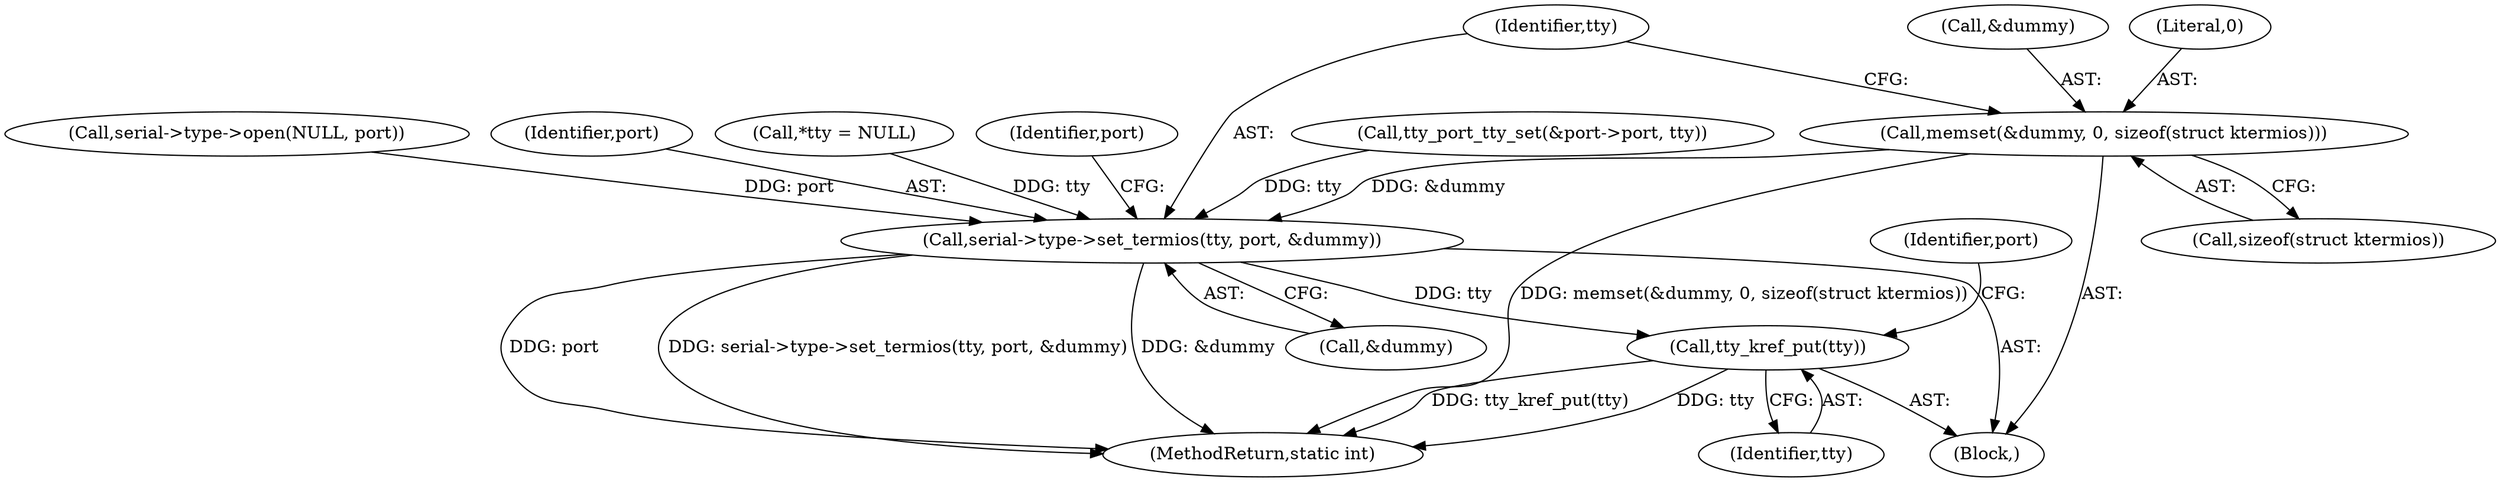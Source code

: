 digraph "0_linux_299d7572e46f98534033a9e65973f13ad1ce9047@API" {
"1000418" [label="(Call,memset(&dummy, 0, sizeof(struct ktermios)))"];
"1000424" [label="(Call,serial->type->set_termios(tty, port, &dummy))"];
"1000435" [label="(Call,tty_kref_put(tty))"];
"1000435" [label="(Call,tty_kref_put(tty))"];
"1000421" [label="(Literal,0)"];
"1000424" [label="(Call,serial->type->set_termios(tty, port, &dummy))"];
"1000376" [label="(Call,tty_port_tty_set(&port->port, tty))"];
"1000440" [label="(Identifier,port)"];
"1000422" [label="(Call,sizeof(struct ktermios))"];
"1000384" [label="(Call,serial->type->open(NULL, port))"];
"1000427" [label="(Call,&dummy)"];
"1000426" [label="(Identifier,port)"];
"1000432" [label="(Identifier,port)"];
"1000425" [label="(Identifier,tty)"];
"1000499" [label="(MethodReturn,static int)"];
"1000145" [label="(Call,*tty = NULL)"];
"1000418" [label="(Call,memset(&dummy, 0, sizeof(struct ktermios)))"];
"1000436" [label="(Identifier,tty)"];
"1000403" [label="(Block,)"];
"1000419" [label="(Call,&dummy)"];
"1000418" -> "1000403"  [label="AST: "];
"1000418" -> "1000422"  [label="CFG: "];
"1000419" -> "1000418"  [label="AST: "];
"1000421" -> "1000418"  [label="AST: "];
"1000422" -> "1000418"  [label="AST: "];
"1000425" -> "1000418"  [label="CFG: "];
"1000418" -> "1000499"  [label="DDG: memset(&dummy, 0, sizeof(struct ktermios))"];
"1000418" -> "1000424"  [label="DDG: &dummy"];
"1000424" -> "1000403"  [label="AST: "];
"1000424" -> "1000427"  [label="CFG: "];
"1000425" -> "1000424"  [label="AST: "];
"1000426" -> "1000424"  [label="AST: "];
"1000427" -> "1000424"  [label="AST: "];
"1000432" -> "1000424"  [label="CFG: "];
"1000424" -> "1000499"  [label="DDG: &dummy"];
"1000424" -> "1000499"  [label="DDG: port"];
"1000424" -> "1000499"  [label="DDG: serial->type->set_termios(tty, port, &dummy)"];
"1000145" -> "1000424"  [label="DDG: tty"];
"1000376" -> "1000424"  [label="DDG: tty"];
"1000384" -> "1000424"  [label="DDG: port"];
"1000424" -> "1000435"  [label="DDG: tty"];
"1000435" -> "1000403"  [label="AST: "];
"1000435" -> "1000436"  [label="CFG: "];
"1000436" -> "1000435"  [label="AST: "];
"1000440" -> "1000435"  [label="CFG: "];
"1000435" -> "1000499"  [label="DDG: tty"];
"1000435" -> "1000499"  [label="DDG: tty_kref_put(tty)"];
}

